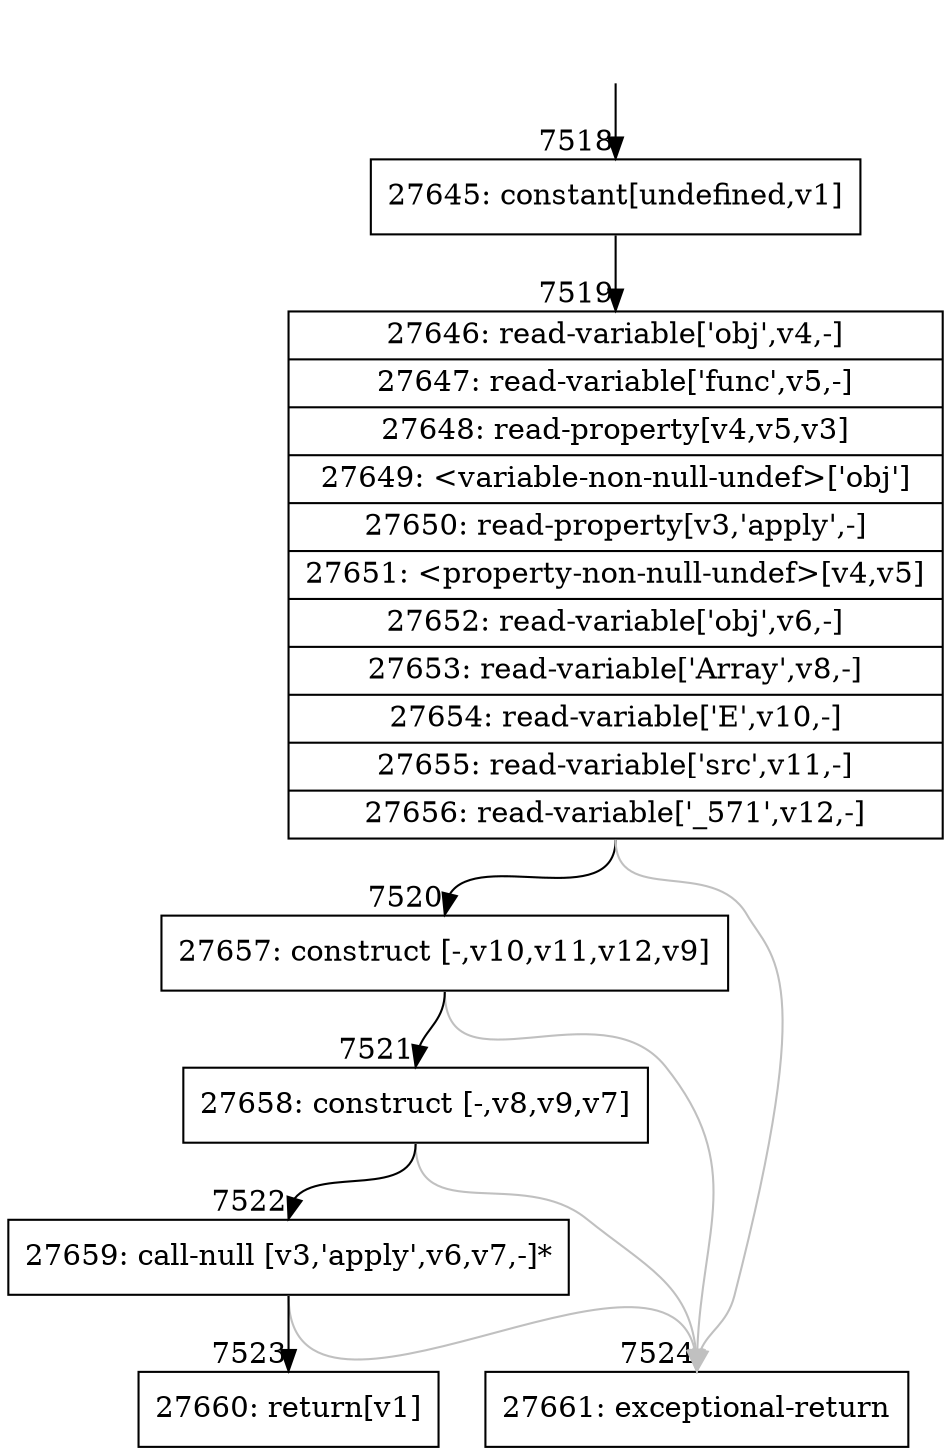 digraph {
rankdir="TD"
BB_entry498[shape=none,label=""];
BB_entry498 -> BB7518 [tailport=s, headport=n, headlabel="    7518"]
BB7518 [shape=record label="{27645: constant[undefined,v1]}" ] 
BB7518 -> BB7519 [tailport=s, headport=n, headlabel="      7519"]
BB7519 [shape=record label="{27646: read-variable['obj',v4,-]|27647: read-variable['func',v5,-]|27648: read-property[v4,v5,v3]|27649: \<variable-non-null-undef\>['obj']|27650: read-property[v3,'apply',-]|27651: \<property-non-null-undef\>[v4,v5]|27652: read-variable['obj',v6,-]|27653: read-variable['Array',v8,-]|27654: read-variable['E',v10,-]|27655: read-variable['src',v11,-]|27656: read-variable['_571',v12,-]}" ] 
BB7519 -> BB7520 [tailport=s, headport=n, headlabel="      7520"]
BB7519 -> BB7524 [tailport=s, headport=n, color=gray, headlabel="      7524"]
BB7520 [shape=record label="{27657: construct [-,v10,v11,v12,v9]}" ] 
BB7520 -> BB7521 [tailport=s, headport=n, headlabel="      7521"]
BB7520 -> BB7524 [tailport=s, headport=n, color=gray]
BB7521 [shape=record label="{27658: construct [-,v8,v9,v7]}" ] 
BB7521 -> BB7522 [tailport=s, headport=n, headlabel="      7522"]
BB7521 -> BB7524 [tailport=s, headport=n, color=gray]
BB7522 [shape=record label="{27659: call-null [v3,'apply',v6,v7,-]*}" ] 
BB7522 -> BB7523 [tailport=s, headport=n, headlabel="      7523"]
BB7522 -> BB7524 [tailport=s, headport=n, color=gray]
BB7523 [shape=record label="{27660: return[v1]}" ] 
BB7524 [shape=record label="{27661: exceptional-return}" ] 
//#$~ 5327
}
